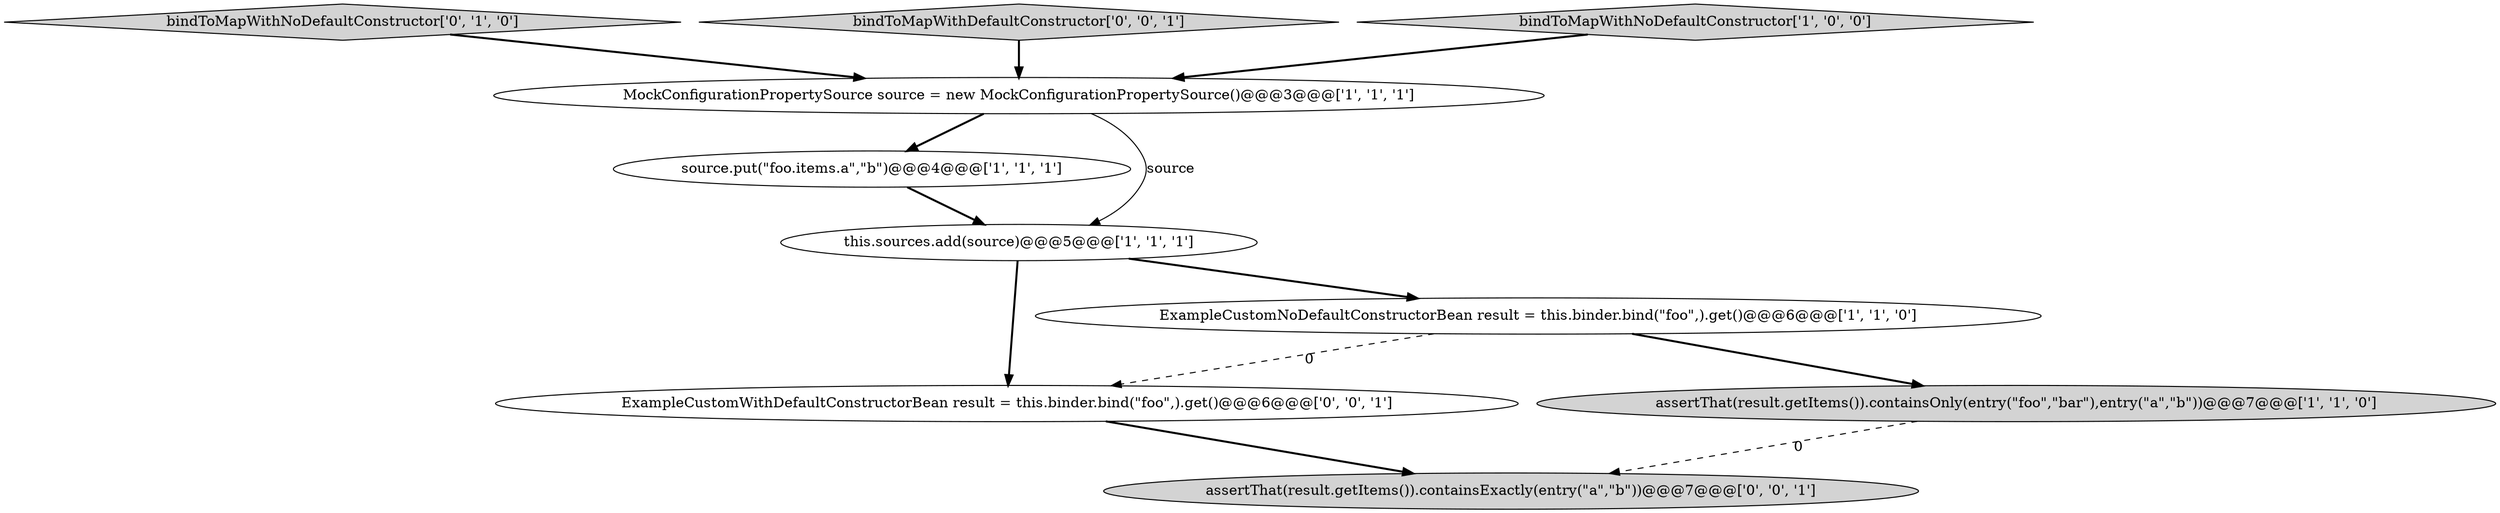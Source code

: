 digraph {
5 [style = filled, label = "MockConfigurationPropertySource source = new MockConfigurationPropertySource()@@@3@@@['1', '1', '1']", fillcolor = white, shape = ellipse image = "AAA0AAABBB1BBB"];
6 [style = filled, label = "bindToMapWithNoDefaultConstructor['0', '1', '0']", fillcolor = lightgray, shape = diamond image = "AAA0AAABBB2BBB"];
8 [style = filled, label = "ExampleCustomWithDefaultConstructorBean result = this.binder.bind(\"foo\",).get()@@@6@@@['0', '0', '1']", fillcolor = white, shape = ellipse image = "AAA0AAABBB3BBB"];
1 [style = filled, label = "source.put(\"foo.items.a\",\"b\")@@@4@@@['1', '1', '1']", fillcolor = white, shape = ellipse image = "AAA0AAABBB1BBB"];
9 [style = filled, label = "bindToMapWithDefaultConstructor['0', '0', '1']", fillcolor = lightgray, shape = diamond image = "AAA0AAABBB3BBB"];
0 [style = filled, label = "assertThat(result.getItems()).containsOnly(entry(\"foo\",\"bar\"),entry(\"a\",\"b\"))@@@7@@@['1', '1', '0']", fillcolor = lightgray, shape = ellipse image = "AAA0AAABBB1BBB"];
4 [style = filled, label = "ExampleCustomNoDefaultConstructorBean result = this.binder.bind(\"foo\",).get()@@@6@@@['1', '1', '0']", fillcolor = white, shape = ellipse image = "AAA0AAABBB1BBB"];
2 [style = filled, label = "bindToMapWithNoDefaultConstructor['1', '0', '0']", fillcolor = lightgray, shape = diamond image = "AAA0AAABBB1BBB"];
3 [style = filled, label = "this.sources.add(source)@@@5@@@['1', '1', '1']", fillcolor = white, shape = ellipse image = "AAA0AAABBB1BBB"];
7 [style = filled, label = "assertThat(result.getItems()).containsExactly(entry(\"a\",\"b\"))@@@7@@@['0', '0', '1']", fillcolor = lightgray, shape = ellipse image = "AAA0AAABBB3BBB"];
1->3 [style = bold, label=""];
9->5 [style = bold, label=""];
5->1 [style = bold, label=""];
6->5 [style = bold, label=""];
4->8 [style = dashed, label="0"];
0->7 [style = dashed, label="0"];
3->4 [style = bold, label=""];
3->8 [style = bold, label=""];
5->3 [style = solid, label="source"];
8->7 [style = bold, label=""];
4->0 [style = bold, label=""];
2->5 [style = bold, label=""];
}
